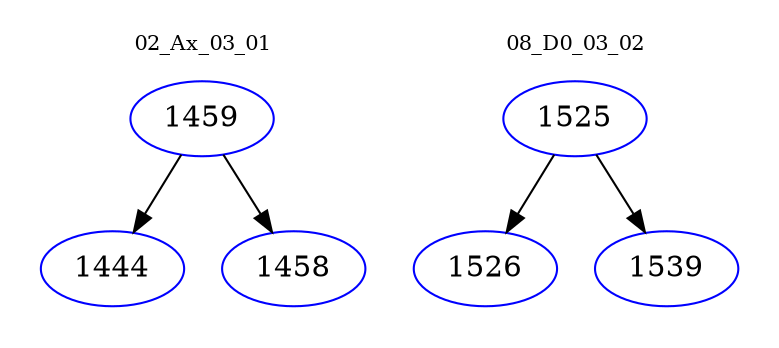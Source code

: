 digraph{
subgraph cluster_0 {
color = white
label = "02_Ax_03_01";
fontsize=10;
T0_1459 [label="1459", color="blue"]
T0_1459 -> T0_1444 [color="black"]
T0_1444 [label="1444", color="blue"]
T0_1459 -> T0_1458 [color="black"]
T0_1458 [label="1458", color="blue"]
}
subgraph cluster_1 {
color = white
label = "08_D0_03_02";
fontsize=10;
T1_1525 [label="1525", color="blue"]
T1_1525 -> T1_1526 [color="black"]
T1_1526 [label="1526", color="blue"]
T1_1525 -> T1_1539 [color="black"]
T1_1539 [label="1539", color="blue"]
}
}
